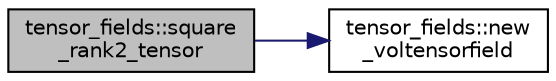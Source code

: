digraph "tensor_fields::square_rank2_tensor"
{
 // LATEX_PDF_SIZE
  edge [fontname="Helvetica",fontsize="10",labelfontname="Helvetica",labelfontsize="10"];
  node [fontname="Helvetica",fontsize="10",shape=record];
  rankdir="LR";
  Node1 [label="tensor_fields::square\l_rank2_tensor",height=0.2,width=0.4,color="black", fillcolor="grey75", style="filled", fontcolor="black",tooltip=" "];
  Node1 -> Node2 [color="midnightblue",fontsize="10",style="solid",fontname="Helvetica"];
  Node2 [label="tensor_fields::new\l_voltensorfield",height=0.2,width=0.4,color="black", fillcolor="white", style="filled",URL="$namespacetensor__fields.html#a62f581f9e29e80f5ed7d3d2b9539398c",tooltip=" "];
}
